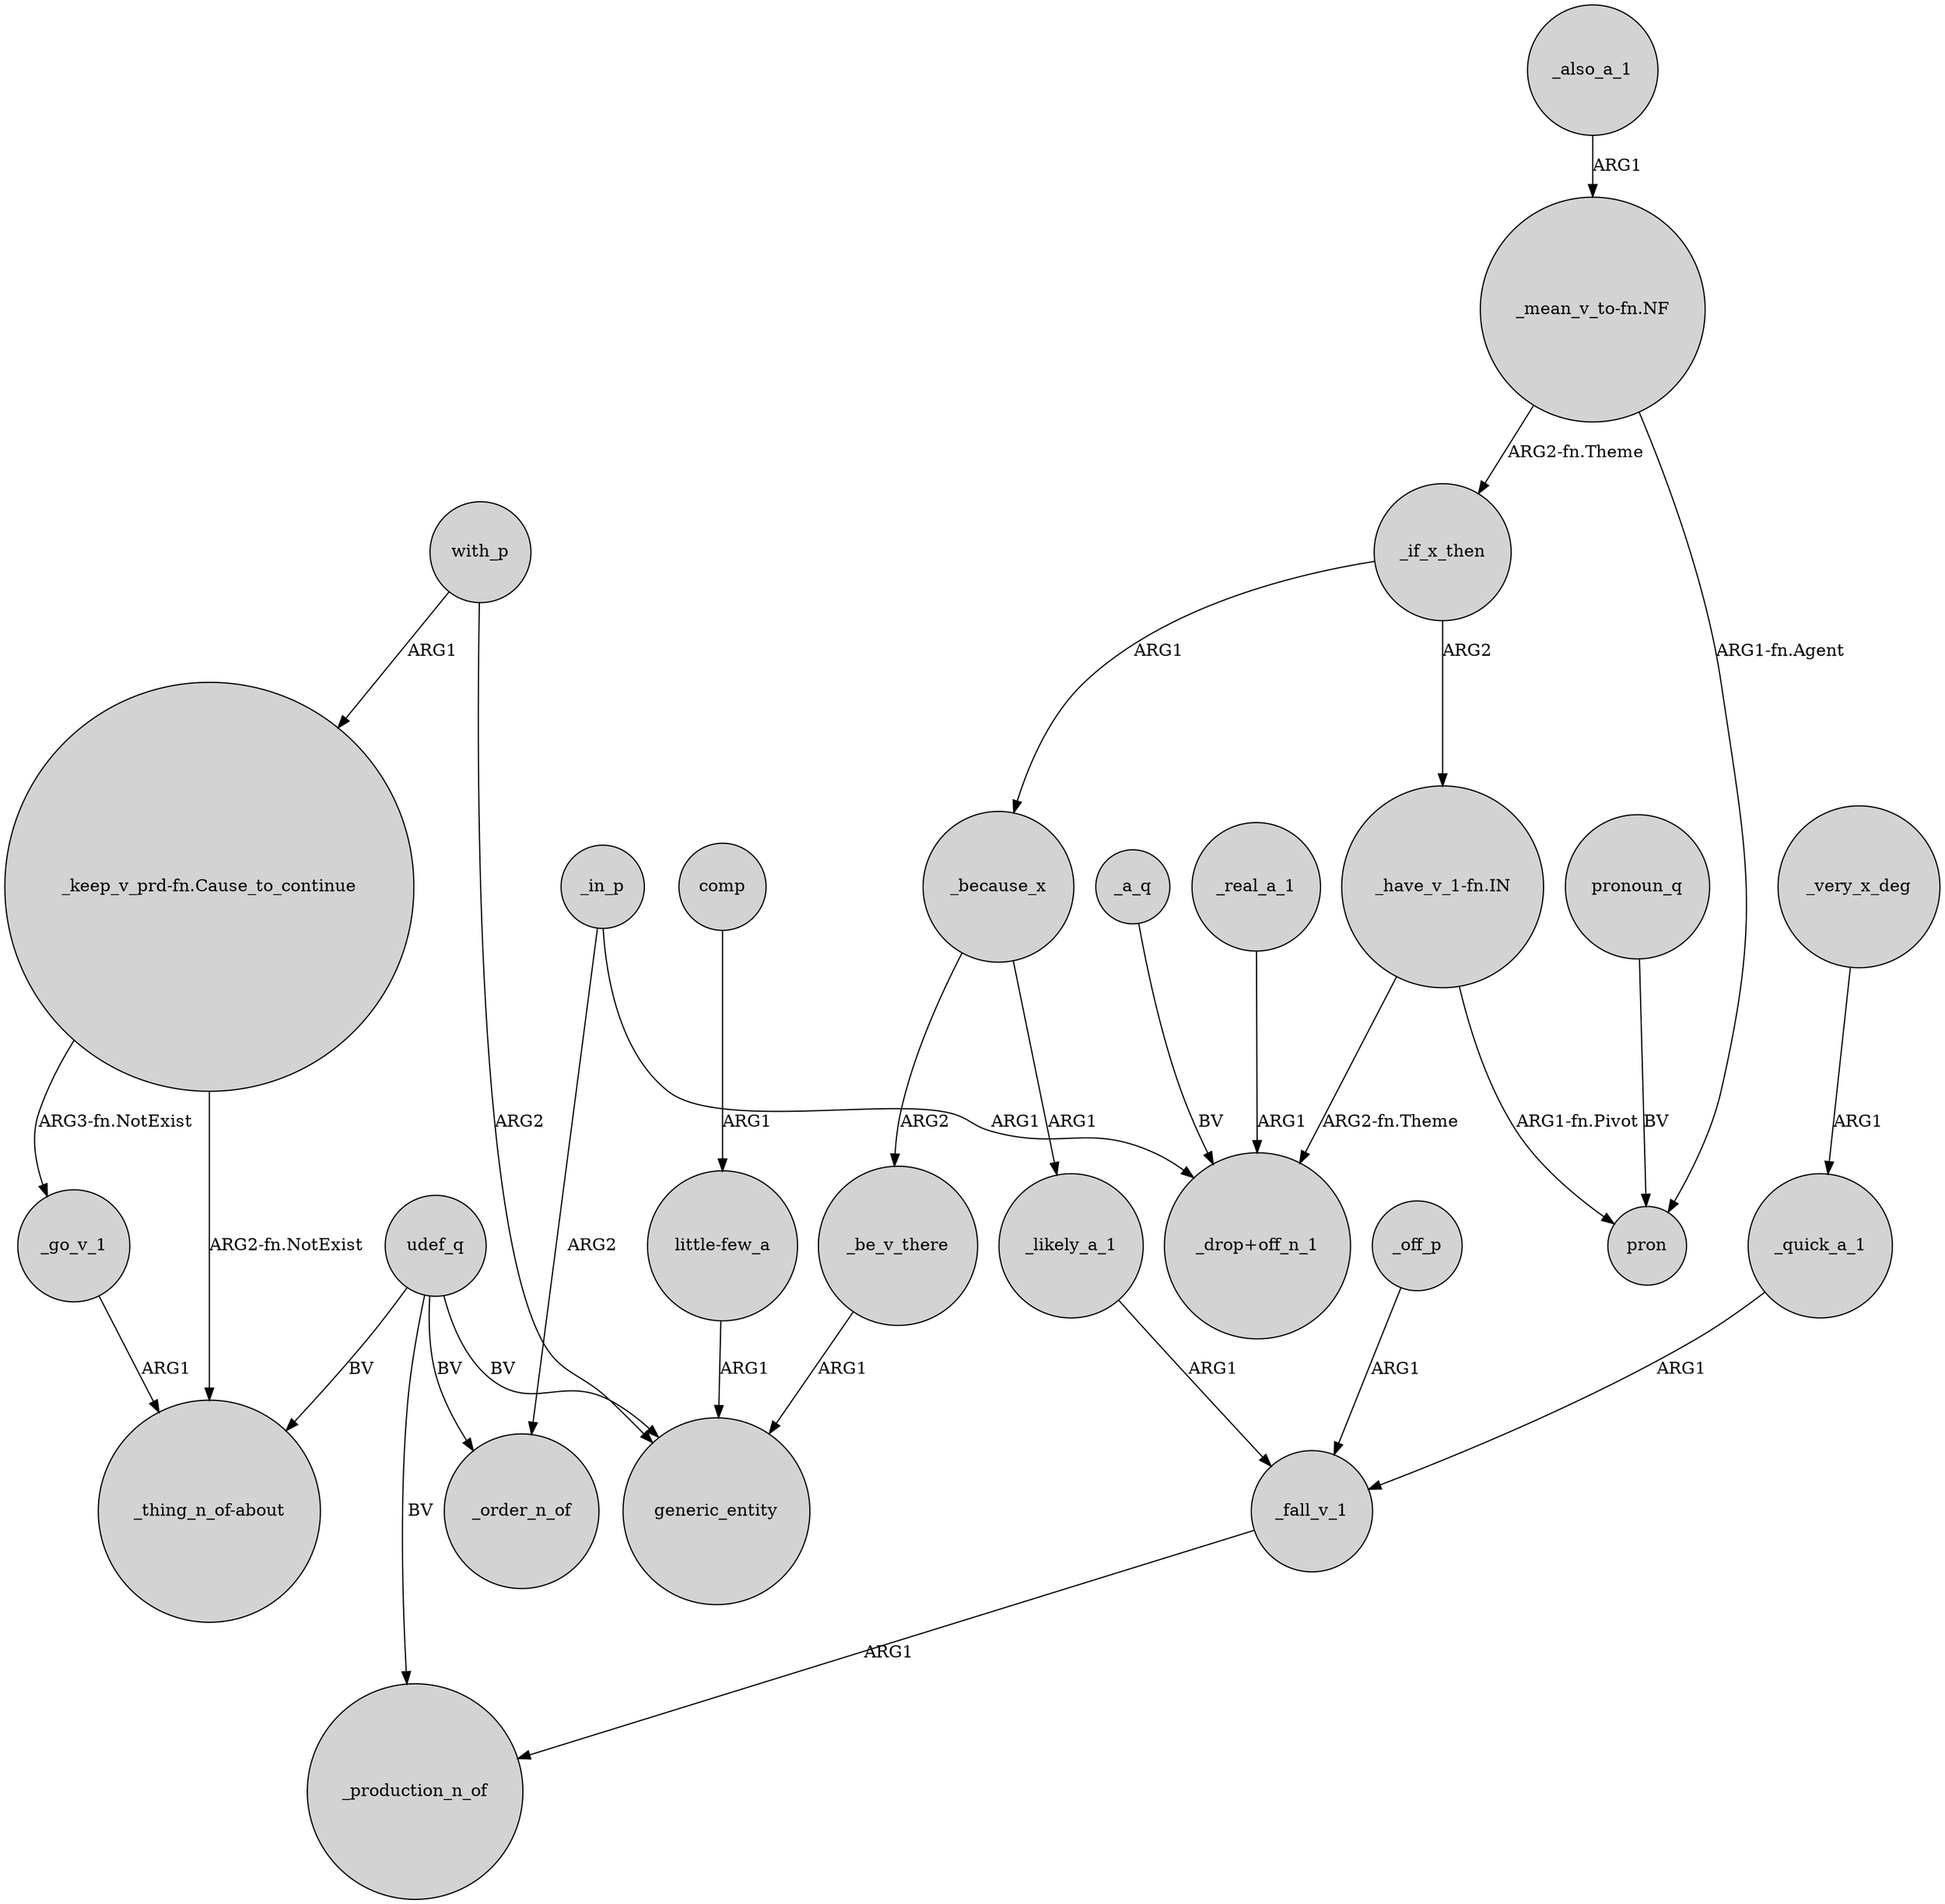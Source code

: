 digraph {
	node [shape=circle style=filled]
	_in_p -> _order_n_of [label=ARG2]
	udef_q -> _production_n_of [label=BV]
	"_keep_v_prd-fn.Cause_to_continue" -> "_thing_n_of-about" [label="ARG2-fn.NotExist"]
	udef_q -> "_thing_n_of-about" [label=BV]
	udef_q -> generic_entity [label=BV]
	udef_q -> _order_n_of [label=BV]
	"_have_v_1-fn.IN" -> "_drop+off_n_1" [label="ARG2-fn.Theme"]
	with_p -> "_keep_v_prd-fn.Cause_to_continue" [label=ARG1]
	_because_x -> _be_v_there [label=ARG2]
	_also_a_1 -> "_mean_v_to-fn.NF" [label=ARG1]
	_if_x_then -> "_have_v_1-fn.IN" [label=ARG2]
	_real_a_1 -> "_drop+off_n_1" [label=ARG1]
	_very_x_deg -> _quick_a_1 [label=ARG1]
	_because_x -> _likely_a_1 [label=ARG1]
	"_have_v_1-fn.IN" -> pron [label="ARG1-fn.Pivot"]
	_off_p -> _fall_v_1 [label=ARG1]
	_quick_a_1 -> _fall_v_1 [label=ARG1]
	pronoun_q -> pron [label=BV]
	"_keep_v_prd-fn.Cause_to_continue" -> _go_v_1 [label="ARG3-fn.NotExist"]
	_a_q -> "_drop+off_n_1" [label=BV]
	_if_x_then -> _because_x [label=ARG1]
	comp -> "little-few_a" [label=ARG1]
	"_mean_v_to-fn.NF" -> pron [label="ARG1-fn.Agent"]
	with_p -> generic_entity [label=ARG2]
	_go_v_1 -> "_thing_n_of-about" [label=ARG1]
	"little-few_a" -> generic_entity [label=ARG1]
	_in_p -> "_drop+off_n_1" [label=ARG1]
	_be_v_there -> generic_entity [label=ARG1]
	_fall_v_1 -> _production_n_of [label=ARG1]
	_likely_a_1 -> _fall_v_1 [label=ARG1]
	"_mean_v_to-fn.NF" -> _if_x_then [label="ARG2-fn.Theme"]
}
